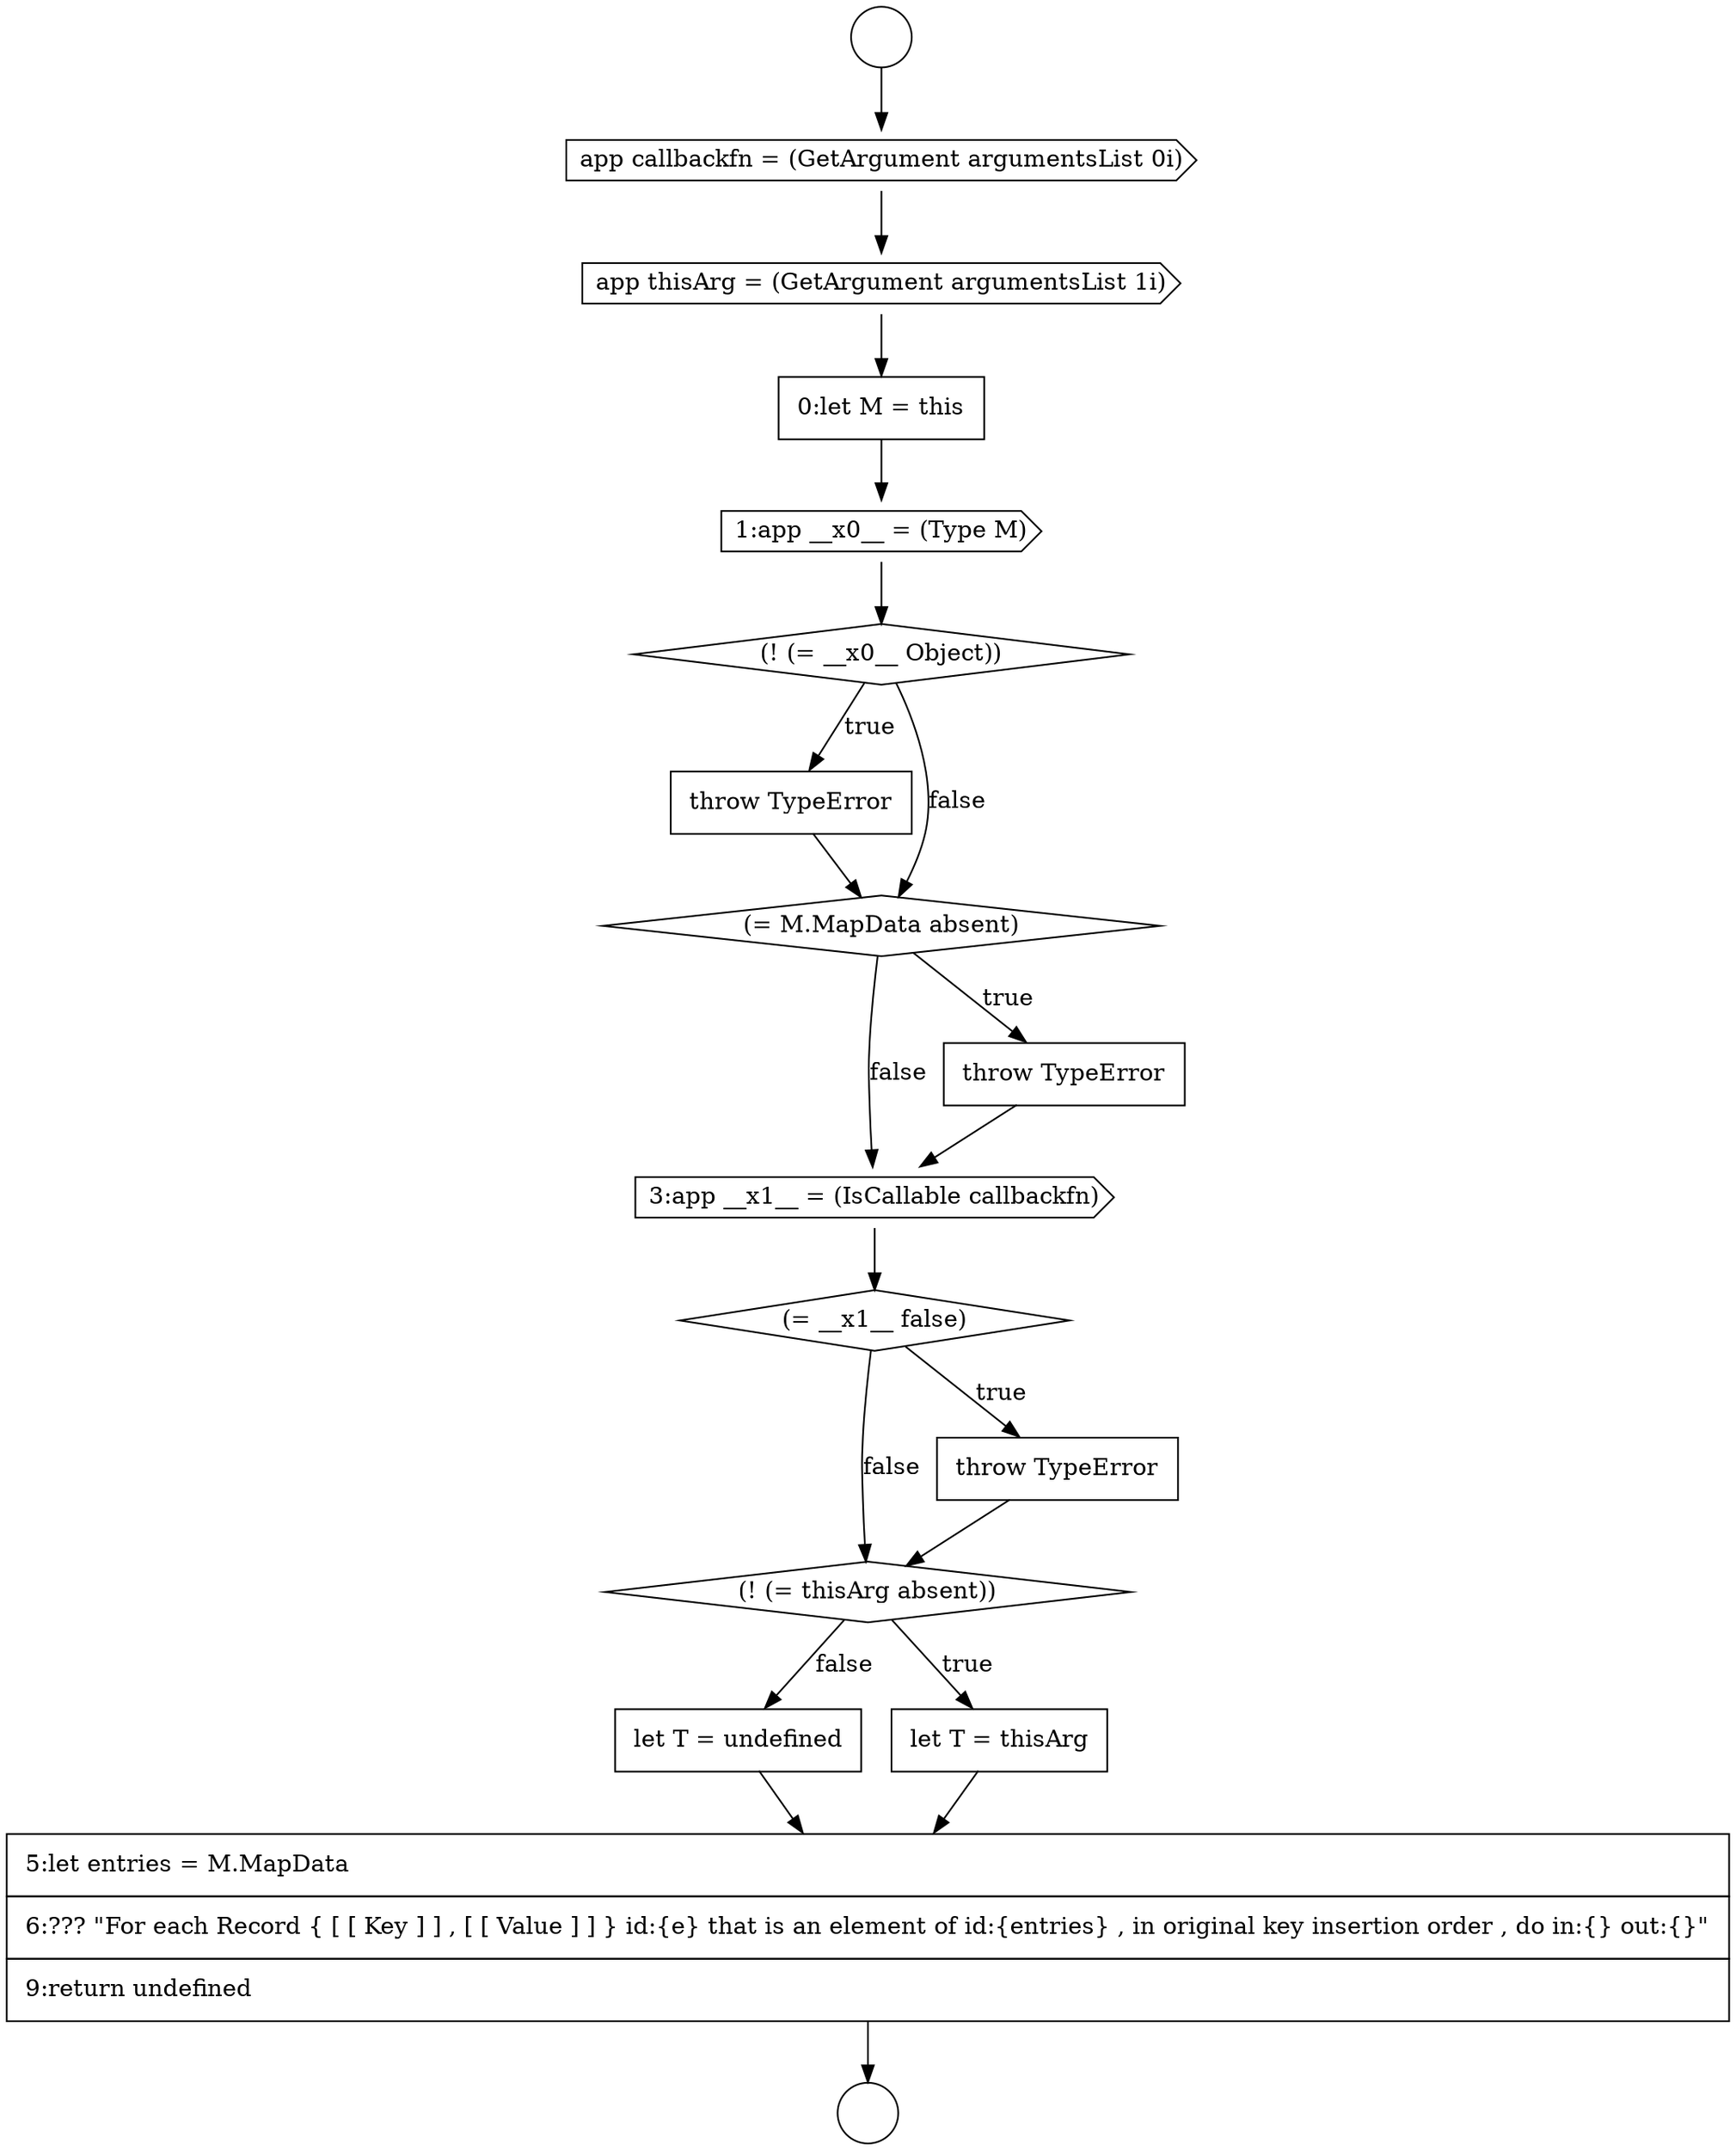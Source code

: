 digraph {
  node15643 [shape=cds, label=<<font color="black">app callbackfn = (GetArgument argumentsList 0i)</font>> color="black" fillcolor="white" style=filled]
  node15656 [shape=none, margin=0, label=<<font color="black">
    <table border="0" cellborder="1" cellspacing="0" cellpadding="10">
      <tr><td align="left">let T = undefined</td></tr>
    </table>
  </font>> color="black" fillcolor="white" style=filled]
  node15651 [shape=cds, label=<<font color="black">3:app __x1__ = (IsCallable callbackfn)</font>> color="black" fillcolor="white" style=filled]
  node15648 [shape=none, margin=0, label=<<font color="black">
    <table border="0" cellborder="1" cellspacing="0" cellpadding="10">
      <tr><td align="left">throw TypeError</td></tr>
    </table>
  </font>> color="black" fillcolor="white" style=filled]
  node15646 [shape=cds, label=<<font color="black">1:app __x0__ = (Type M)</font>> color="black" fillcolor="white" style=filled]
  node15654 [shape=diamond, label=<<font color="black">(! (= thisArg absent))</font>> color="black" fillcolor="white" style=filled]
  node15657 [shape=none, margin=0, label=<<font color="black">
    <table border="0" cellborder="1" cellspacing="0" cellpadding="10">
      <tr><td align="left">5:let entries = M.MapData</td></tr>
      <tr><td align="left">6:??? &quot;For each Record { [ [ Key ] ] , [ [ Value ] ] } id:{e} that is an element of id:{entries} , in original key insertion order , do in:{} out:{}&quot;</td></tr>
      <tr><td align="left">9:return undefined</td></tr>
    </table>
  </font>> color="black" fillcolor="white" style=filled]
  node15645 [shape=none, margin=0, label=<<font color="black">
    <table border="0" cellborder="1" cellspacing="0" cellpadding="10">
      <tr><td align="left">0:let M = this</td></tr>
    </table>
  </font>> color="black" fillcolor="white" style=filled]
  node15644 [shape=cds, label=<<font color="black">app thisArg = (GetArgument argumentsList 1i)</font>> color="black" fillcolor="white" style=filled]
  node15647 [shape=diamond, label=<<font color="black">(! (= __x0__ Object))</font>> color="black" fillcolor="white" style=filled]
  node15655 [shape=none, margin=0, label=<<font color="black">
    <table border="0" cellborder="1" cellspacing="0" cellpadding="10">
      <tr><td align="left">let T = thisArg</td></tr>
    </table>
  </font>> color="black" fillcolor="white" style=filled]
  node15642 [shape=circle label=" " color="black" fillcolor="white" style=filled]
  node15650 [shape=none, margin=0, label=<<font color="black">
    <table border="0" cellborder="1" cellspacing="0" cellpadding="10">
      <tr><td align="left">throw TypeError</td></tr>
    </table>
  </font>> color="black" fillcolor="white" style=filled]
  node15641 [shape=circle label=" " color="black" fillcolor="white" style=filled]
  node15649 [shape=diamond, label=<<font color="black">(= M.MapData absent)</font>> color="black" fillcolor="white" style=filled]
  node15653 [shape=none, margin=0, label=<<font color="black">
    <table border="0" cellborder="1" cellspacing="0" cellpadding="10">
      <tr><td align="left">throw TypeError</td></tr>
    </table>
  </font>> color="black" fillcolor="white" style=filled]
  node15652 [shape=diamond, label=<<font color="black">(= __x1__ false)</font>> color="black" fillcolor="white" style=filled]
  node15648 -> node15649 [ color="black"]
  node15647 -> node15648 [label=<<font color="black">true</font>> color="black"]
  node15647 -> node15649 [label=<<font color="black">false</font>> color="black"]
  node15651 -> node15652 [ color="black"]
  node15652 -> node15653 [label=<<font color="black">true</font>> color="black"]
  node15652 -> node15654 [label=<<font color="black">false</font>> color="black"]
  node15645 -> node15646 [ color="black"]
  node15641 -> node15643 [ color="black"]
  node15646 -> node15647 [ color="black"]
  node15654 -> node15655 [label=<<font color="black">true</font>> color="black"]
  node15654 -> node15656 [label=<<font color="black">false</font>> color="black"]
  node15650 -> node15651 [ color="black"]
  node15656 -> node15657 [ color="black"]
  node15655 -> node15657 [ color="black"]
  node15643 -> node15644 [ color="black"]
  node15649 -> node15650 [label=<<font color="black">true</font>> color="black"]
  node15649 -> node15651 [label=<<font color="black">false</font>> color="black"]
  node15644 -> node15645 [ color="black"]
  node15653 -> node15654 [ color="black"]
  node15657 -> node15642 [ color="black"]
}
